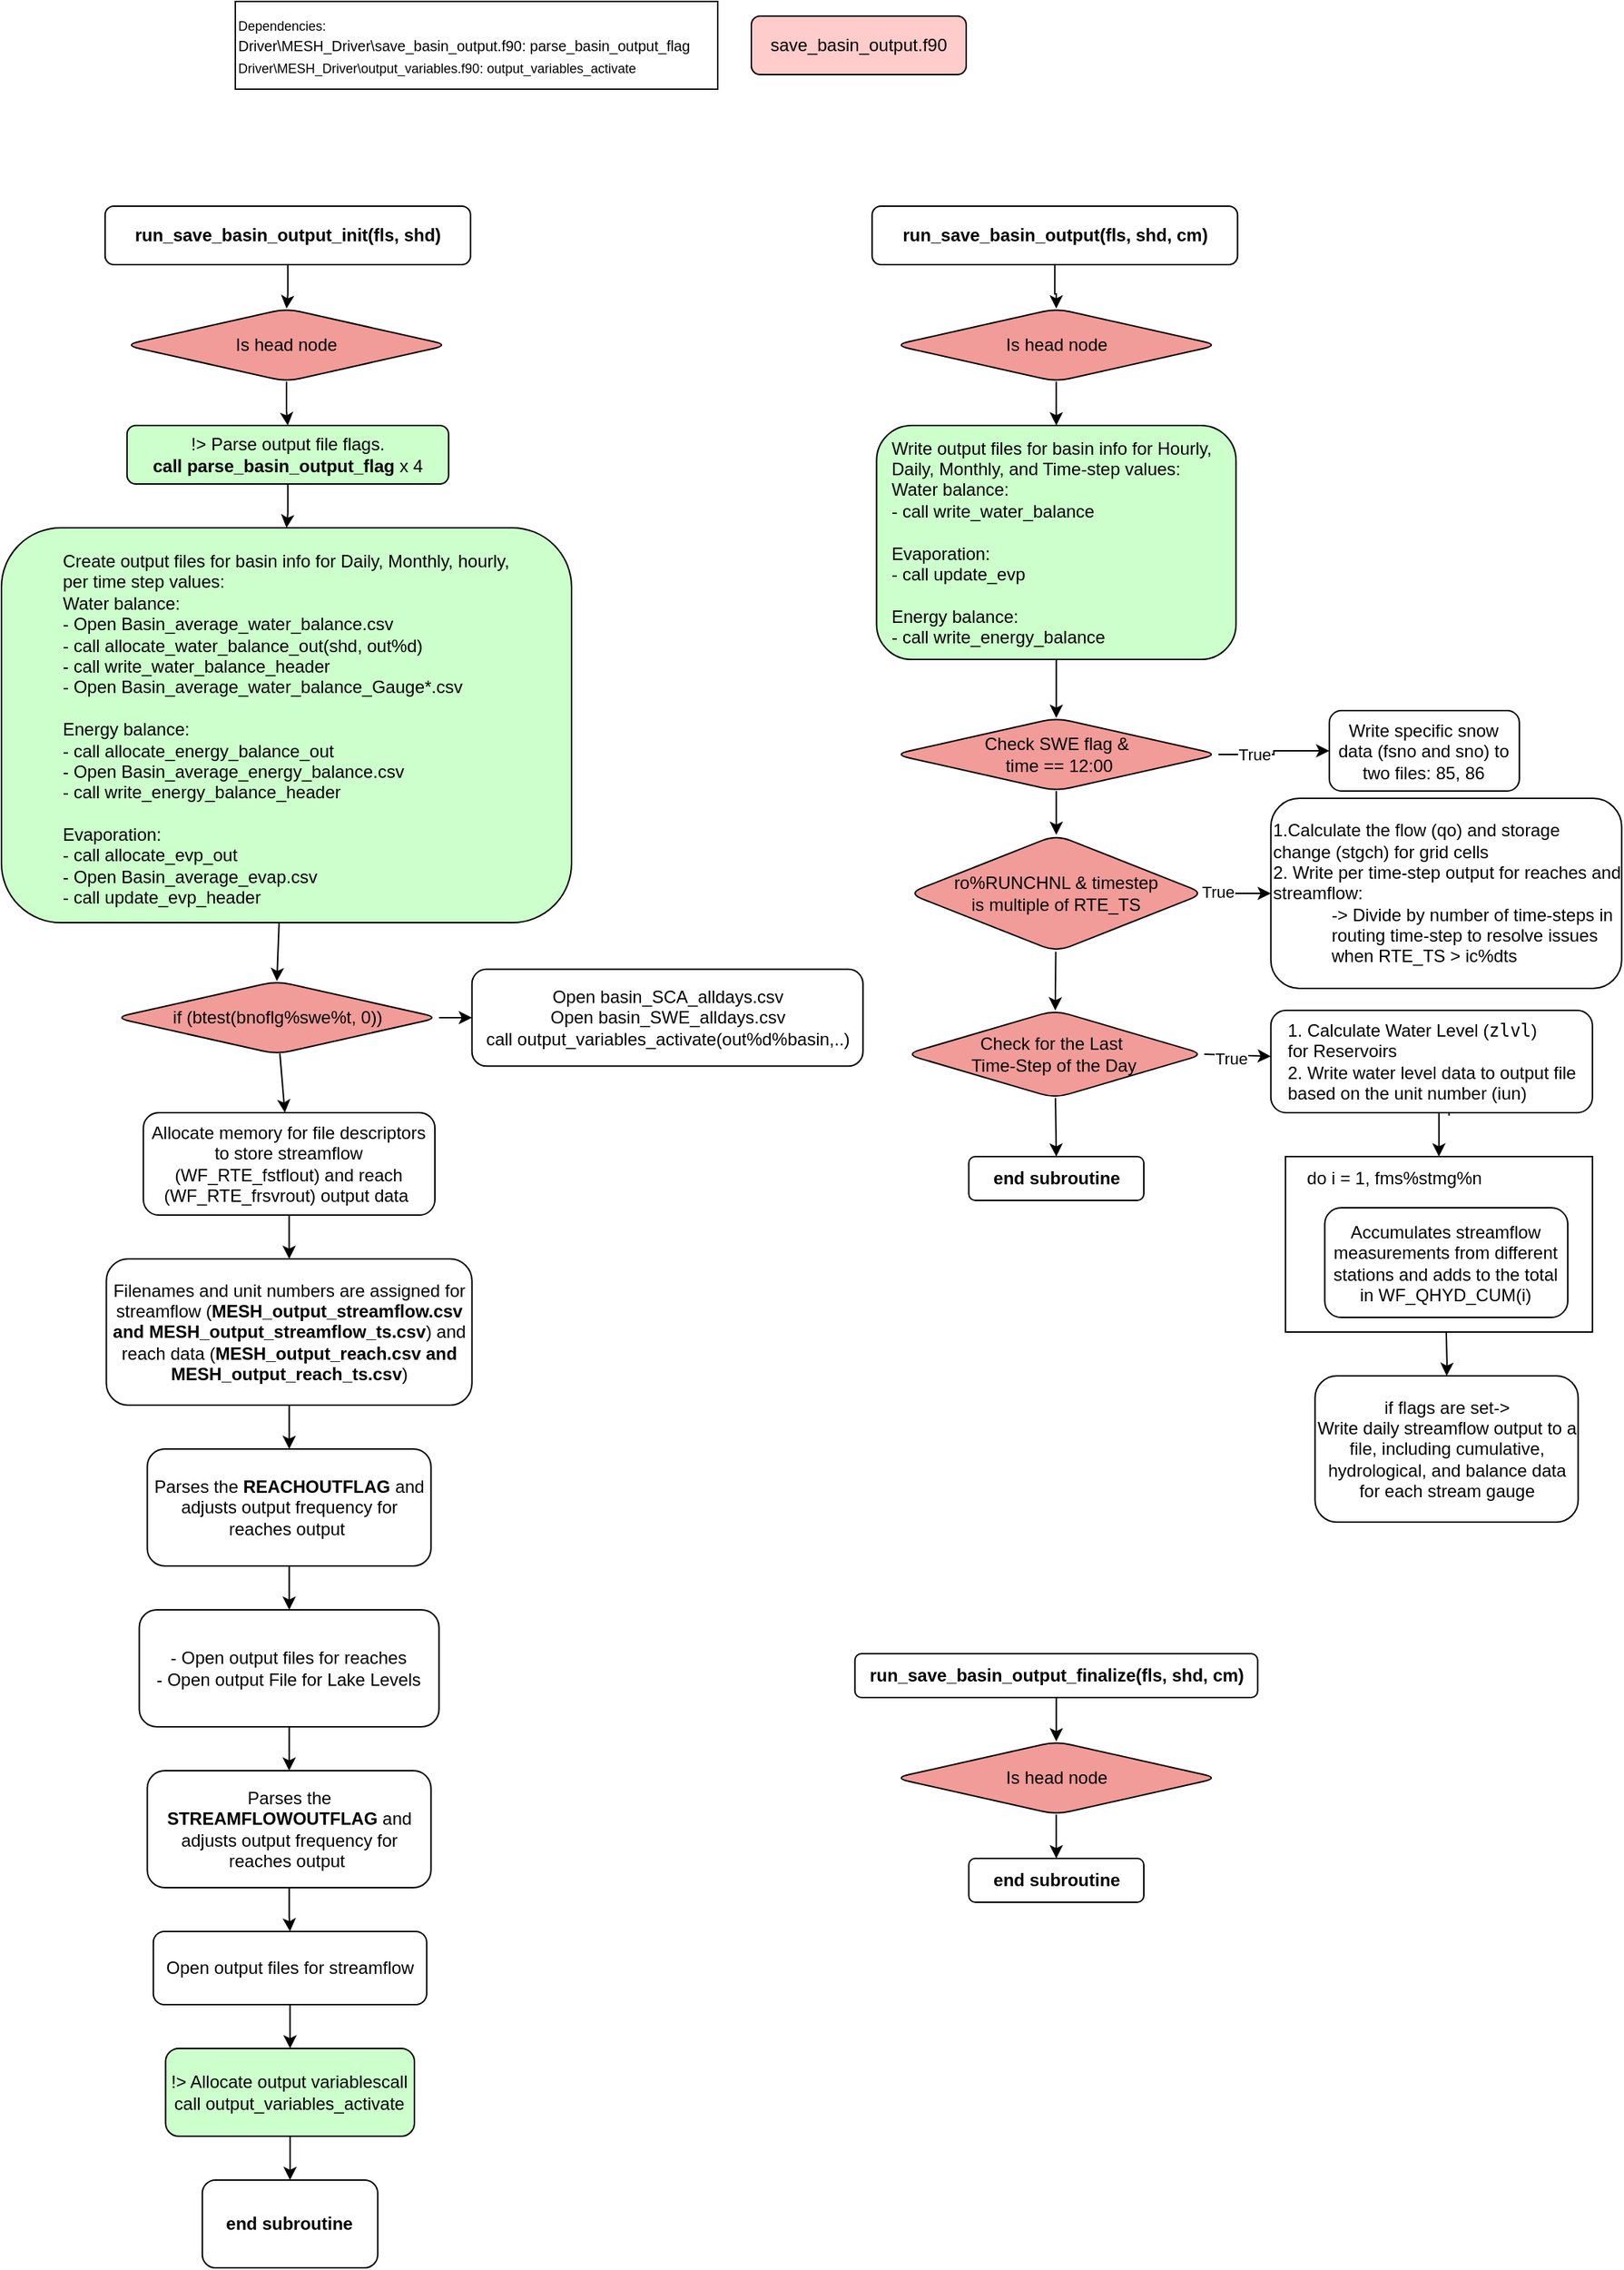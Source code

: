 <mxfile version="24.7.16">
  <diagram name="Page-1" id="w0_MHzU5yhoLpYj83sCf">
    <mxGraphModel dx="5015" dy="1873" grid="1" gridSize="10" guides="1" tooltips="1" connect="1" arrows="1" fold="1" page="1" pageScale="1" pageWidth="850" pageHeight="1100" math="0" shadow="0">
      <root>
        <mxCell id="0" />
        <mxCell id="1" parent="0" />
        <mxCell id="9-rDVwXnCRWYs8l1Yqpg-1" value="save_basin_output.f90" style="rounded=1;whiteSpace=wrap;html=1;fillColor=#FFCCCC;" parent="1" vertex="1">
          <mxGeometry x="363" y="20" width="147" height="40" as="geometry" />
        </mxCell>
        <mxCell id="9-rDVwXnCRWYs8l1Yqpg-5" style="edgeStyle=orthogonalEdgeStyle;rounded=0;orthogonalLoop=1;jettySize=auto;html=1;exitX=0.5;exitY=1;exitDx=0;exitDy=0;" parent="1" source="9-rDVwXnCRWYs8l1Yqpg-2" target="9-rDVwXnCRWYs8l1Yqpg-4" edge="1">
          <mxGeometry relative="1" as="geometry" />
        </mxCell>
        <mxCell id="9-rDVwXnCRWYs8l1Yqpg-2" value="run_save_basin_output_init(fls, shd)" style="rounded=1;whiteSpace=wrap;html=1;fontStyle=1" parent="1" vertex="1">
          <mxGeometry x="-79.1" y="150" width="250" height="40" as="geometry" />
        </mxCell>
        <mxCell id="9-rDVwXnCRWYs8l1Yqpg-3" value="&lt;div&gt;&lt;font style=&quot;font-size: 9px;&quot;&gt;Dependencies:&lt;/font&gt;&lt;/div&gt;&lt;div&gt;&lt;font style=&quot;&quot;&gt;&lt;font size=&quot;1&quot;&gt;Driver\MESH_Driver\save_basin_output.f90: parse_basin_output_flag&lt;/font&gt;&lt;br&gt;&lt;/font&gt;&lt;/div&gt;&lt;div&gt;&lt;font style=&quot;font-size: 9px;&quot;&gt;Driver\MESH_Driver\output_variables.f90: output_variables_activate&lt;/font&gt;&lt;br&gt;&lt;/div&gt;" style="rounded=0;whiteSpace=wrap;html=1;align=left;" parent="1" vertex="1">
          <mxGeometry x="10" y="10" width="330" height="60" as="geometry" />
        </mxCell>
        <mxCell id="9-rDVwXnCRWYs8l1Yqpg-8" style="edgeStyle=orthogonalEdgeStyle;rounded=0;orthogonalLoop=1;jettySize=auto;html=1;exitX=0.5;exitY=1;exitDx=0;exitDy=0;" parent="1" source="9-rDVwXnCRWYs8l1Yqpg-4" target="9-rDVwXnCRWYs8l1Yqpg-7" edge="1">
          <mxGeometry relative="1" as="geometry" />
        </mxCell>
        <mxCell id="9-rDVwXnCRWYs8l1Yqpg-4" value="&lt;span style=&quot;font-weight: normal;&quot;&gt;Is head node&lt;/span&gt;" style="rhombus;whiteSpace=wrap;html=1;rounded=1;fontStyle=1;fillColor=#F19C99;" parent="1" vertex="1">
          <mxGeometry x="-65.91" y="220" width="221.81" height="50" as="geometry" />
        </mxCell>
        <mxCell id="9-rDVwXnCRWYs8l1Yqpg-10" value="" style="edgeStyle=orthogonalEdgeStyle;rounded=0;orthogonalLoop=1;jettySize=auto;html=1;exitX=0.5;exitY=1;exitDx=0;exitDy=0;" parent="1" source="9-rDVwXnCRWYs8l1Yqpg-7" target="9-rDVwXnCRWYs8l1Yqpg-9" edge="1">
          <mxGeometry relative="1" as="geometry">
            <mxPoint x="40.9" y="360" as="sourcePoint" />
          </mxGeometry>
        </mxCell>
        <mxCell id="9-rDVwXnCRWYs8l1Yqpg-7" value="&lt;span style=&quot;font-weight: normal;&quot;&gt;!&amp;gt; Parse output file flags.&lt;/span&gt;&lt;div&gt;call parse_basin_output_flag&amp;nbsp;&lt;span style=&quot;font-weight: normal;&quot;&gt;x 4&lt;/span&gt;&lt;br&gt;&lt;/div&gt;" style="rounded=1;whiteSpace=wrap;html=1;fontStyle=1;fillColor=#CCFFCC;" parent="1" vertex="1">
          <mxGeometry x="-64.1" y="300" width="220" height="40" as="geometry" />
        </mxCell>
        <mxCell id="9-rDVwXnCRWYs8l1Yqpg-12" value="" style="group" parent="1" vertex="1" connectable="0">
          <mxGeometry x="-150" y="370" width="390" height="270" as="geometry" />
        </mxCell>
        <mxCell id="9-rDVwXnCRWYs8l1Yqpg-9" value="&lt;div&gt;&lt;div style=&quot;text-align: left;&quot;&gt;&lt;br&gt;&lt;/div&gt;&lt;/div&gt;" style="whiteSpace=wrap;html=1;fillColor=#CCFFCC;rounded=1;fontStyle=1;" parent="9-rDVwXnCRWYs8l1Yqpg-12" vertex="1">
          <mxGeometry width="390.0" height="270" as="geometry" />
        </mxCell>
        <mxCell id="9-rDVwXnCRWYs8l1Yqpg-11" value="&lt;div&gt;Create output files for basin info for Daily, Monthly, hourly, per time step values:&lt;/div&gt;&lt;div&gt;Water balance:&lt;/div&gt;&lt;div&gt;- Open Basin_average_water_balance.csv&lt;/div&gt;&lt;div&gt;- call allocate_water_balance_out(shd, out%d)&lt;/div&gt;&lt;div&gt;&lt;span style=&quot;background-color: initial;&quot;&gt;- call write_water_balance_header&lt;/span&gt;&lt;br&gt;&lt;/div&gt;&lt;div&gt;- Open Basin_average_water_balance_Gauge*.csv&lt;span style=&quot;background-color: initial;&quot;&gt;&lt;br&gt;&lt;/span&gt;&lt;/div&gt;&lt;div&gt;&lt;br&gt;&lt;/div&gt;&lt;div&gt;Energy balance:&lt;/div&gt;&lt;div&gt;- call allocate_energy_balance_out&lt;/div&gt;&lt;div&gt;- Open Basin_average_energy_balance.csv&lt;br&gt;&lt;/div&gt;&lt;div&gt;- call write_energy_balance_header&lt;/div&gt;&lt;div&gt;&lt;br&gt;&lt;/div&gt;&lt;div&gt;Evaporation:&lt;/div&gt;&lt;div&gt;- call allocate_evp_out&lt;br&gt;&lt;/div&gt;&lt;div&gt;- Open Basin_average_evap.csv&lt;br&gt;&lt;/div&gt;&lt;div&gt;- call update_evp_header&lt;/div&gt;&lt;div&gt;&lt;br&gt;&lt;/div&gt;" style="text;html=1;align=left;verticalAlign=middle;whiteSpace=wrap;rounded=0;" parent="9-rDVwXnCRWYs8l1Yqpg-12" vertex="1">
          <mxGeometry x="40.41" y="30.0" width="316.699" height="230" as="geometry" />
        </mxCell>
        <mxCell id="9-rDVwXnCRWYs8l1Yqpg-16" value="Open&amp;nbsp;basin_SCA_alldays.csv&lt;div&gt;Open&amp;nbsp;basin_SWE_alldays.csv&lt;br&gt;call output_variables_activate(out%d%basin,..)&lt;br&gt;&lt;/div&gt;" style="rounded=1;whiteSpace=wrap;html=1;" parent="1" vertex="1">
          <mxGeometry x="171.87" y="671.88" width="267.5" height="66.25" as="geometry" />
        </mxCell>
        <mxCell id="9-rDVwXnCRWYs8l1Yqpg-21" style="edgeStyle=orthogonalEdgeStyle;rounded=0;orthogonalLoop=1;jettySize=auto;html=1;exitX=1;exitY=0.5;exitDx=0;exitDy=0;entryX=0;entryY=0.5;entryDx=0;entryDy=0;" parent="1" source="9-rDVwXnCRWYs8l1Yqpg-17" target="9-rDVwXnCRWYs8l1Yqpg-16" edge="1">
          <mxGeometry relative="1" as="geometry" />
        </mxCell>
        <mxCell id="9-rDVwXnCRWYs8l1Yqpg-23" value="" style="rounded=0;orthogonalLoop=1;jettySize=auto;html=1;" parent="1" source="9-rDVwXnCRWYs8l1Yqpg-17" target="9-rDVwXnCRWYs8l1Yqpg-22" edge="1">
          <mxGeometry relative="1" as="geometry" />
        </mxCell>
        <mxCell id="9-rDVwXnCRWYs8l1Yqpg-17" value="&lt;span style=&quot;font-weight: 400;&quot;&gt;if (btest(bnoflg%swe%t, 0))&lt;/span&gt;" style="rhombus;whiteSpace=wrap;html=1;rounded=1;fontStyle=1;fillColor=#F19C99;" parent="1" vertex="1">
          <mxGeometry x="-72.48" y="680" width="221.81" height="50" as="geometry" />
        </mxCell>
        <mxCell id="9-rDVwXnCRWYs8l1Yqpg-20" style="rounded=0;orthogonalLoop=1;jettySize=auto;html=1;entryX=0.5;entryY=0;entryDx=0;entryDy=0;" parent="1" source="9-rDVwXnCRWYs8l1Yqpg-9" target="9-rDVwXnCRWYs8l1Yqpg-17" edge="1">
          <mxGeometry relative="1" as="geometry" />
        </mxCell>
        <mxCell id="9-rDVwXnCRWYs8l1Yqpg-25" value="" style="edgeStyle=orthogonalEdgeStyle;rounded=0;orthogonalLoop=1;jettySize=auto;html=1;" parent="1" source="9-rDVwXnCRWYs8l1Yqpg-22" target="9-rDVwXnCRWYs8l1Yqpg-24" edge="1">
          <mxGeometry relative="1" as="geometry" />
        </mxCell>
        <mxCell id="9-rDVwXnCRWYs8l1Yqpg-22" value="&lt;div&gt;&lt;span style=&quot;font-weight: 400;&quot;&gt;Allocate memory for file descriptors to store streamflow (&lt;/span&gt;&lt;span style=&quot;background-color: initial; font-weight: 400;&quot;&gt;WF_RTE_fstflout)&amp;nbsp;&lt;/span&gt;&lt;span style=&quot;font-weight: 400; background-color: initial;&quot;&gt;and reach (&lt;/span&gt;&lt;span style=&quot;background-color: initial; font-weight: 400;&quot;&gt;WF_RTE_frsvrout)&lt;/span&gt;&lt;span style=&quot;background-color: initial; font-weight: 400;&quot;&gt;&amp;nbsp;output data&amp;nbsp;&lt;/span&gt;&lt;/div&gt;" style="whiteSpace=wrap;html=1;fillColor=#FFFFFF;rounded=1;fontStyle=1;" parent="1" vertex="1">
          <mxGeometry x="-52.91" y="770" width="199.43" height="70" as="geometry" />
        </mxCell>
        <mxCell id="9-rDVwXnCRWYs8l1Yqpg-27" value="" style="edgeStyle=orthogonalEdgeStyle;rounded=0;orthogonalLoop=1;jettySize=auto;html=1;" parent="1" source="9-rDVwXnCRWYs8l1Yqpg-24" target="9-rDVwXnCRWYs8l1Yqpg-26" edge="1">
          <mxGeometry relative="1" as="geometry" />
        </mxCell>
        <mxCell id="9-rDVwXnCRWYs8l1Yqpg-24" value="&lt;span style=&quot;font-weight: normal;&quot;&gt;Filenames and unit numbers are assigned for streamflow (&lt;/span&gt;MESH_output_streamflow.csv and MESH_output_streamflow_ts.csv&lt;span style=&quot;font-weight: normal;&quot;&gt;) and reach data (&lt;/span&gt;MESH_output_reach.csv and MESH_output_reach_ts.csv&lt;span style=&quot;font-weight: normal;&quot;&gt;)&lt;/span&gt;" style="whiteSpace=wrap;html=1;fillColor=#FFFFFF;rounded=1;fontStyle=1;" parent="1" vertex="1">
          <mxGeometry x="-78.25" y="870" width="250.12" height="100" as="geometry" />
        </mxCell>
        <mxCell id="9-rDVwXnCRWYs8l1Yqpg-29" value="" style="edgeStyle=orthogonalEdgeStyle;rounded=0;orthogonalLoop=1;jettySize=auto;html=1;" parent="1" source="9-rDVwXnCRWYs8l1Yqpg-26" target="9-rDVwXnCRWYs8l1Yqpg-28" edge="1">
          <mxGeometry relative="1" as="geometry" />
        </mxCell>
        <mxCell id="9-rDVwXnCRWYs8l1Yqpg-26" value="&lt;span style=&quot;font-weight: normal;&quot;&gt;Parses the&lt;/span&gt; REACHOUTFLAG &lt;span style=&quot;font-weight: normal;&quot;&gt;and adjusts output frequency for reaches output&amp;nbsp;&lt;/span&gt;" style="whiteSpace=wrap;html=1;fillColor=#FFFFFF;rounded=1;fontStyle=1;" parent="1" vertex="1">
          <mxGeometry x="-50.24" y="1000" width="194.09" height="80" as="geometry" />
        </mxCell>
        <mxCell id="9-rDVwXnCRWYs8l1Yqpg-31" style="edgeStyle=orthogonalEdgeStyle;rounded=0;orthogonalLoop=1;jettySize=auto;html=1;entryX=0.5;entryY=0;entryDx=0;entryDy=0;" parent="1" source="9-rDVwXnCRWYs8l1Yqpg-28" target="9-rDVwXnCRWYs8l1Yqpg-30" edge="1">
          <mxGeometry relative="1" as="geometry" />
        </mxCell>
        <mxCell id="9-rDVwXnCRWYs8l1Yqpg-28" value="&lt;span style=&quot;font-weight: normal;&quot;&gt;- Open output files for reaches&lt;/span&gt;&lt;div&gt;&lt;span style=&quot;font-weight: 400;&quot;&gt;- Open output File for Lake Levels&lt;/span&gt;&lt;br&gt;&lt;/div&gt;" style="whiteSpace=wrap;html=1;fillColor=#FFFFFF;rounded=1;fontStyle=1;" parent="1" vertex="1">
          <mxGeometry x="-55.72" y="1110" width="205.05" height="80" as="geometry" />
        </mxCell>
        <mxCell id="9-rDVwXnCRWYs8l1Yqpg-33" style="edgeStyle=orthogonalEdgeStyle;rounded=0;orthogonalLoop=1;jettySize=auto;html=1;entryX=0.5;entryY=0;entryDx=0;entryDy=0;" parent="1" source="9-rDVwXnCRWYs8l1Yqpg-30" target="9-rDVwXnCRWYs8l1Yqpg-32" edge="1">
          <mxGeometry relative="1" as="geometry" />
        </mxCell>
        <mxCell id="9-rDVwXnCRWYs8l1Yqpg-30" value="&lt;span style=&quot;font-weight: normal;&quot;&gt;Parses the&lt;/span&gt; STREAMFLOWOUTFLAG&amp;nbsp;&lt;span style=&quot;font-weight: normal;&quot;&gt;and adjusts output frequency for reaches output&amp;nbsp;&lt;/span&gt;" style="whiteSpace=wrap;html=1;fillColor=#FFFFFF;rounded=1;fontStyle=1;" parent="1" vertex="1">
          <mxGeometry x="-50.24" y="1220" width="194.09" height="80" as="geometry" />
        </mxCell>
        <mxCell id="9-rDVwXnCRWYs8l1Yqpg-35" value="" style="edgeStyle=orthogonalEdgeStyle;rounded=0;orthogonalLoop=1;jettySize=auto;html=1;" parent="1" source="9-rDVwXnCRWYs8l1Yqpg-32" target="9-rDVwXnCRWYs8l1Yqpg-34" edge="1">
          <mxGeometry relative="1" as="geometry" />
        </mxCell>
        <mxCell id="9-rDVwXnCRWYs8l1Yqpg-32" value="&lt;span style=&quot;font-weight: normal;&quot;&gt;Open output files for streamflow&lt;/span&gt;" style="whiteSpace=wrap;html=1;fillColor=#FFFFFF;rounded=1;fontStyle=1;" parent="1" vertex="1">
          <mxGeometry x="-46.1" y="1330" width="187" height="50" as="geometry" />
        </mxCell>
        <mxCell id="9-rDVwXnCRWYs8l1Yqpg-37" value="" style="edgeStyle=orthogonalEdgeStyle;rounded=0;orthogonalLoop=1;jettySize=auto;html=1;" parent="1" source="9-rDVwXnCRWYs8l1Yqpg-34" target="9-rDVwXnCRWYs8l1Yqpg-36" edge="1">
          <mxGeometry relative="1" as="geometry" />
        </mxCell>
        <mxCell id="9-rDVwXnCRWYs8l1Yqpg-34" value="&lt;div&gt;&lt;span style=&quot;background-color: initial; font-weight: 400;&quot;&gt;!&amp;gt; Allocate output variables&lt;/span&gt;&lt;span style=&quot;background-color: initial; font-weight: normal;&quot;&gt;call call output_variables_activate&lt;/span&gt;&lt;br&gt;&lt;/div&gt;" style="whiteSpace=wrap;html=1;fillColor=#CCFFCC;rounded=1;fontStyle=1;" parent="1" vertex="1">
          <mxGeometry x="-37.73" y="1410" width="170.25" height="60" as="geometry" />
        </mxCell>
        <mxCell id="9-rDVwXnCRWYs8l1Yqpg-36" value="end subroutine" style="whiteSpace=wrap;html=1;fillColor=#FFFFFF;rounded=1;fontStyle=1;" parent="1" vertex="1">
          <mxGeometry x="-12.595" y="1500" width="120" height="60" as="geometry" />
        </mxCell>
        <mxCell id="9KzlO99Tqn9GJHwrOFUh-31" style="edgeStyle=orthogonalEdgeStyle;rounded=0;orthogonalLoop=1;jettySize=auto;html=1;exitX=0.5;exitY=1;exitDx=0;exitDy=0;" parent="1" source="9KzlO99Tqn9GJHwrOFUh-32" target="9KzlO99Tqn9GJHwrOFUh-34" edge="1">
          <mxGeometry relative="1" as="geometry" />
        </mxCell>
        <mxCell id="9KzlO99Tqn9GJHwrOFUh-32" value="run_save_basin_output(fls, shd, cm)" style="rounded=1;whiteSpace=wrap;html=1;fontStyle=1" parent="1" vertex="1">
          <mxGeometry x="445.64" y="150" width="250" height="40" as="geometry" />
        </mxCell>
        <mxCell id="9KzlO99Tqn9GJHwrOFUh-33" value="" style="edgeStyle=orthogonalEdgeStyle;rounded=0;orthogonalLoop=1;jettySize=auto;html=1;entryX=0.5;entryY=0;entryDx=0;entryDy=0;" parent="1" source="9KzlO99Tqn9GJHwrOFUh-34" target="9KzlO99Tqn9GJHwrOFUh-36" edge="1">
          <mxGeometry relative="1" as="geometry">
            <mxPoint x="593.4" y="300" as="targetPoint" />
          </mxGeometry>
        </mxCell>
        <mxCell id="9KzlO99Tqn9GJHwrOFUh-34" value="&lt;span style=&quot;font-weight: normal;&quot;&gt;Is head node&lt;/span&gt;" style="rhombus;whiteSpace=wrap;html=1;rounded=1;fontStyle=1;fillColor=#F19C99;" parent="1" vertex="1">
          <mxGeometry x="460.72" y="220" width="221.81" height="50" as="geometry" />
        </mxCell>
        <mxCell id="9KzlO99Tqn9GJHwrOFUh-35" value="" style="group;fillColor=#FFFFFF;" parent="1" vertex="1" connectable="0">
          <mxGeometry x="448.68" y="300" width="245.9" height="160" as="geometry" />
        </mxCell>
        <mxCell id="9KzlO99Tqn9GJHwrOFUh-36" value="&lt;div&gt;&lt;br&gt;&lt;/div&gt;" style="rounded=1;whiteSpace=wrap;html=1;fontStyle=1;fillColor=#CCFFCC;" parent="9KzlO99Tqn9GJHwrOFUh-35" vertex="1">
          <mxGeometry width="245.9" height="160" as="geometry" />
        </mxCell>
        <mxCell id="9KzlO99Tqn9GJHwrOFUh-37" value="&lt;div&gt;Write output files for basin info for&amp;nbsp;&lt;span style=&quot;background-color: initial;&quot;&gt;Hourly,&amp;nbsp;&lt;/span&gt;&lt;/div&gt;&lt;div&gt;&lt;span style=&quot;background-color: initial;&quot;&gt;Daily, Monthly, and Time-step values:&lt;/span&gt;&lt;/div&gt;&lt;div&gt;Water balance:&lt;/div&gt;&lt;div&gt;- call write_water_balance&lt;/div&gt;&lt;div&gt;&lt;br&gt;&lt;/div&gt;&lt;div&gt;&lt;div&gt;Evaporation:&lt;/div&gt;&lt;div&gt;- call&amp;nbsp;update_evp&lt;/div&gt;&lt;/div&gt;&lt;div&gt;&lt;br&gt;&lt;/div&gt;&lt;div&gt;Energy balance:&lt;/div&gt;&lt;div&gt;-&amp;nbsp;&lt;span style=&quot;background-color: initial;&quot;&gt;call write_energy_balance&lt;/span&gt;&lt;/div&gt;" style="text;html=1;align=left;verticalAlign=middle;whiteSpace=wrap;rounded=0;" parent="9KzlO99Tqn9GJHwrOFUh-35" vertex="1">
          <mxGeometry x="8.782" y="9.412" width="228.336" height="141.176" as="geometry" />
        </mxCell>
        <mxCell id="9KzlO99Tqn9GJHwrOFUh-38" value="" style="edgeStyle=orthogonalEdgeStyle;rounded=0;orthogonalLoop=1;jettySize=auto;html=1;" parent="1" source="9KzlO99Tqn9GJHwrOFUh-41" target="9KzlO99Tqn9GJHwrOFUh-43" edge="1">
          <mxGeometry relative="1" as="geometry" />
        </mxCell>
        <mxCell id="9KzlO99Tqn9GJHwrOFUh-39" value="True" style="edgeLabel;html=1;align=center;verticalAlign=middle;resizable=0;points=[];" parent="9KzlO99Tqn9GJHwrOFUh-38" vertex="1" connectable="0">
          <mxGeometry x="-0.382" relative="1" as="geometry">
            <mxPoint as="offset" />
          </mxGeometry>
        </mxCell>
        <mxCell id="9KzlO99Tqn9GJHwrOFUh-40" style="rounded=0;orthogonalLoop=1;jettySize=auto;html=1;entryX=0.5;entryY=0;entryDx=0;entryDy=0;" parent="1" source="9KzlO99Tqn9GJHwrOFUh-41" target="9KzlO99Tqn9GJHwrOFUh-46" edge="1">
          <mxGeometry relative="1" as="geometry" />
        </mxCell>
        <mxCell id="9KzlO99Tqn9GJHwrOFUh-41" value="&lt;span style=&quot;font-weight: normal;&quot;&gt;Check SWE flag &amp;amp;&lt;/span&gt;&lt;div&gt;&lt;span style=&quot;font-weight: normal;&quot;&gt;&amp;nbsp;time == 12:00&lt;/span&gt;&lt;/div&gt;" style="rhombus;whiteSpace=wrap;html=1;rounded=1;fontStyle=1;fillColor=#F19C99;" parent="1" vertex="1">
          <mxGeometry x="460.72" y="500" width="221.81" height="50" as="geometry" />
        </mxCell>
        <mxCell id="9KzlO99Tqn9GJHwrOFUh-42" style="edgeStyle=orthogonalEdgeStyle;rounded=0;orthogonalLoop=1;jettySize=auto;html=1;entryX=0.5;entryY=0;entryDx=0;entryDy=0;" parent="1" source="9KzlO99Tqn9GJHwrOFUh-36" target="9KzlO99Tqn9GJHwrOFUh-41" edge="1">
          <mxGeometry relative="1" as="geometry" />
        </mxCell>
        <mxCell id="9KzlO99Tqn9GJHwrOFUh-43" value="&lt;span style=&quot;font-weight: normal;&quot;&gt;Write specific snow data (fsno and sno) to two files: 85, 86&lt;/span&gt;" style="whiteSpace=wrap;html=1;fillColor=#FFFFFF;rounded=1;fontStyle=1;" parent="1" vertex="1">
          <mxGeometry x="758.4" y="495" width="130.01" height="55" as="geometry" />
        </mxCell>
        <mxCell id="9KzlO99Tqn9GJHwrOFUh-44" value="" style="edgeStyle=orthogonalEdgeStyle;rounded=0;orthogonalLoop=1;jettySize=auto;html=1;" parent="1" source="9KzlO99Tqn9GJHwrOFUh-46" target="9KzlO99Tqn9GJHwrOFUh-47" edge="1">
          <mxGeometry relative="1" as="geometry" />
        </mxCell>
        <mxCell id="9KzlO99Tqn9GJHwrOFUh-63" value="True" style="edgeLabel;html=1;align=center;verticalAlign=middle;resizable=0;points=[];" parent="9KzlO99Tqn9GJHwrOFUh-44" vertex="1" connectable="0">
          <mxGeometry x="-0.625" y="1" relative="1" as="geometry">
            <mxPoint as="offset" />
          </mxGeometry>
        </mxCell>
        <mxCell id="9KzlO99Tqn9GJHwrOFUh-45" value="" style="rounded=0;orthogonalLoop=1;jettySize=auto;html=1;" parent="1" source="9KzlO99Tqn9GJHwrOFUh-46" target="9KzlO99Tqn9GJHwrOFUh-50" edge="1">
          <mxGeometry relative="1" as="geometry" />
        </mxCell>
        <mxCell id="9KzlO99Tqn9GJHwrOFUh-46" value="&lt;span style=&quot;font-weight: 400;&quot;&gt;ro%RUNCHNL &amp;amp;&amp;nbsp;&lt;/span&gt;&lt;span style=&quot;background-color: initial; font-weight: 400;&quot;&gt;timestep&lt;/span&gt;&lt;div&gt;&lt;span style=&quot;background-color: initial; font-weight: 400;&quot;&gt;&amp;nbsp;is multiple of&amp;nbsp;&lt;/span&gt;&lt;span style=&quot;background-color: initial; font-weight: 400;&quot;&gt;RTE_TS&lt;/span&gt;&lt;span style=&quot;background-color: initial; font-weight: 400;&quot;&gt;&amp;nbsp;&lt;/span&gt;&lt;/div&gt;" style="rhombus;whiteSpace=wrap;html=1;rounded=1;fontStyle=1;fillColor=#F19C99;" parent="1" vertex="1">
          <mxGeometry x="470.37" y="580" width="202.5" height="80" as="geometry" />
        </mxCell>
        <mxCell id="9KzlO99Tqn9GJHwrOFUh-47" value="&lt;span style=&quot;font-weight: normal;&quot;&gt;1.Calculate the flow (qo) and storage change (stgch) for grid cells&lt;/span&gt;&lt;div&gt;&lt;span style=&quot;font-weight: normal;&quot;&gt;2. &lt;/span&gt;&lt;span style=&quot;font-weight: 400;&quot;&gt;Write per time-step output for reaches and streamflow:&lt;/span&gt;&lt;br&gt;&lt;/div&gt;&lt;blockquote style=&quot;margin: 0 0 0 40px; border: none; padding: 0px;&quot;&gt;&lt;div&gt;&lt;span style=&quot;background-color: initial; font-weight: 400;&quot;&gt;-&amp;gt; Divide by number of time-steps in routing time-step to resolve issues when RTE_TS &amp;gt; ic%dts&lt;/span&gt;&lt;/div&gt;&lt;/blockquote&gt;" style="whiteSpace=wrap;html=1;fillColor=#FFFFFF;rounded=1;fontStyle=1;align=left;" parent="1" vertex="1">
          <mxGeometry x="718.4" y="555" width="240" height="130" as="geometry" />
        </mxCell>
        <mxCell id="9KzlO99Tqn9GJHwrOFUh-48" value="" style="edgeStyle=orthogonalEdgeStyle;rounded=0;orthogonalLoop=1;jettySize=auto;html=1;entryX=0.5;entryY=0;entryDx=0;entryDy=0;exitX=0.533;exitY=1.029;exitDx=0;exitDy=0;exitPerimeter=0;" parent="1" source="9KzlO99Tqn9GJHwrOFUh-53" target="9KzlO99Tqn9GJHwrOFUh-56" edge="1">
          <mxGeometry relative="1" as="geometry">
            <Array as="points">
              <mxPoint x="840.4" y="770" />
              <mxPoint x="833.4" y="770" />
            </Array>
          </mxGeometry>
        </mxCell>
        <mxCell id="9KzlO99Tqn9GJHwrOFUh-49" style="rounded=0;orthogonalLoop=1;jettySize=auto;html=1;entryX=0.5;entryY=0;entryDx=0;entryDy=0;" parent="1" source="9KzlO99Tqn9GJHwrOFUh-50" target="9KzlO99Tqn9GJHwrOFUh-61" edge="1">
          <mxGeometry relative="1" as="geometry" />
        </mxCell>
        <mxCell id="9KzlO99Tqn9GJHwrOFUh-50" value="&lt;span style=&quot;font-weight: 400;&quot;&gt;Check for the Last&amp;nbsp;&lt;/span&gt;&lt;div&gt;&lt;span style=&quot;font-weight: 400;&quot;&gt;Time-Step of the Day&lt;/span&gt;&lt;/div&gt;" style="rhombus;whiteSpace=wrap;html=1;rounded=1;fontStyle=1;fillColor=#F19C99;" parent="1" vertex="1">
          <mxGeometry x="468.4" y="700" width="204.47" height="60" as="geometry" />
        </mxCell>
        <mxCell id="9KzlO99Tqn9GJHwrOFUh-51" value="" style="group" parent="1" vertex="1" connectable="0">
          <mxGeometry x="718.4" y="700" width="220" height="75" as="geometry" />
        </mxCell>
        <mxCell id="9KzlO99Tqn9GJHwrOFUh-52" value="" style="whiteSpace=wrap;html=1;fillColor=#FFFFFF;rounded=1;fontStyle=1;" parent="9KzlO99Tqn9GJHwrOFUh-51" vertex="1">
          <mxGeometry width="220" height="70" as="geometry" />
        </mxCell>
        <mxCell id="9KzlO99Tqn9GJHwrOFUh-53" value="1. Calculate Water Level (&lt;code&gt;zlvl&lt;/code&gt;) for&amp;nbsp;Reservoirs&lt;div&gt;2. Write water level data to output file based on the unit number (iun)&lt;/div&gt;" style="text;whiteSpace=wrap;html=1;" parent="9KzlO99Tqn9GJHwrOFUh-51" vertex="1">
          <mxGeometry x="10" width="210" height="70" as="geometry" />
        </mxCell>
        <mxCell id="9KzlO99Tqn9GJHwrOFUh-54" value="" style="rounded=0;orthogonalLoop=1;jettySize=auto;html=1;exitX=1;exitY=0.5;exitDx=0;exitDy=0;" parent="1" source="9KzlO99Tqn9GJHwrOFUh-50" target="9KzlO99Tqn9GJHwrOFUh-52" edge="1">
          <mxGeometry relative="1" as="geometry" />
        </mxCell>
        <mxCell id="9KzlO99Tqn9GJHwrOFUh-62" value="True" style="edgeLabel;html=1;align=center;verticalAlign=middle;resizable=0;points=[];" parent="9KzlO99Tqn9GJHwrOFUh-54" vertex="1" connectable="0">
          <mxGeometry x="-0.227" y="-2" relative="1" as="geometry">
            <mxPoint as="offset" />
          </mxGeometry>
        </mxCell>
        <mxCell id="9KzlO99Tqn9GJHwrOFUh-55" value="" style="group" parent="1" vertex="1" connectable="0">
          <mxGeometry x="728.4" y="800" width="210" height="120" as="geometry" />
        </mxCell>
        <mxCell id="9KzlO99Tqn9GJHwrOFUh-56" value="" style="rounded=0;whiteSpace=wrap;html=1;" parent="9KzlO99Tqn9GJHwrOFUh-55" vertex="1">
          <mxGeometry width="210" height="120" as="geometry" />
        </mxCell>
        <mxCell id="9KzlO99Tqn9GJHwrOFUh-57" value="&lt;span style=&quot;font-weight: normal;&quot;&gt;Accumulates&amp;nbsp;streamflow measurements from different stations and adds to the total in&amp;nbsp;&lt;/span&gt;&lt;span style=&quot;font-weight: 400;&quot;&gt;WF_QHYD_CUM(i)&lt;/span&gt;" style="whiteSpace=wrap;html=1;fillColor=#FFFFFF;rounded=1;fontStyle=1;" parent="9KzlO99Tqn9GJHwrOFUh-55" vertex="1">
          <mxGeometry x="26.88" y="35" width="166.25" height="75" as="geometry" />
        </mxCell>
        <mxCell id="9KzlO99Tqn9GJHwrOFUh-58" value="do i = 1, fms%stmg%n" style="text;html=1;align=center;verticalAlign=middle;whiteSpace=wrap;rounded=0;" parent="9KzlO99Tqn9GJHwrOFUh-55" vertex="1">
          <mxGeometry x="10" y="10" width="130" height="10" as="geometry" />
        </mxCell>
        <mxCell id="9KzlO99Tqn9GJHwrOFUh-59" value="&lt;span style=&quot;font-weight: normal;&quot;&gt;if flags are set-&amp;gt;&lt;/span&gt;&lt;div&gt;&lt;span style=&quot;font-weight: normal;&quot;&gt;Write daily streamflow output to a file, including cumulative, hydrological, and balance data for each stream gauge&lt;/span&gt;&lt;/div&gt;" style="whiteSpace=wrap;html=1;fillColor=#FFFFFF;rounded=1;fontStyle=1;" parent="1" vertex="1">
          <mxGeometry x="748.65" y="950" width="180" height="100" as="geometry" />
        </mxCell>
        <mxCell id="9KzlO99Tqn9GJHwrOFUh-60" value="" style="edgeStyle=orthogonalEdgeStyle;rounded=0;orthogonalLoop=1;jettySize=auto;html=1;" parent="1" target="9KzlO99Tqn9GJHwrOFUh-59" edge="1">
          <mxGeometry relative="1" as="geometry">
            <mxPoint x="838.4" y="920" as="sourcePoint" />
          </mxGeometry>
        </mxCell>
        <mxCell id="9KzlO99Tqn9GJHwrOFUh-61" value="end subroutine" style="whiteSpace=wrap;html=1;fillColor=#FFFFFF;rounded=1;fontStyle=1;" parent="1" vertex="1">
          <mxGeometry x="511.75" y="800" width="119.75" height="30" as="geometry" />
        </mxCell>
        <mxCell id="zi3ft5lHC8oUhdnwYnMt-3" style="edgeStyle=orthogonalEdgeStyle;rounded=0;orthogonalLoop=1;jettySize=auto;html=1;entryX=0.5;entryY=0;entryDx=0;entryDy=0;" edge="1" parent="1" source="zi3ft5lHC8oUhdnwYnMt-1" target="zi3ft5lHC8oUhdnwYnMt-2">
          <mxGeometry relative="1" as="geometry" />
        </mxCell>
        <mxCell id="zi3ft5lHC8oUhdnwYnMt-1" value="run_save_basin_output_finalize(fls, shd, cm)" style="rounded=1;whiteSpace=wrap;html=1;fontStyle=1" vertex="1" parent="1">
          <mxGeometry x="433.86" y="1140" width="275.53" height="30" as="geometry" />
        </mxCell>
        <mxCell id="zi3ft5lHC8oUhdnwYnMt-5" style="edgeStyle=orthogonalEdgeStyle;rounded=0;orthogonalLoop=1;jettySize=auto;html=1;entryX=0.5;entryY=0;entryDx=0;entryDy=0;" edge="1" parent="1" source="zi3ft5lHC8oUhdnwYnMt-2" target="zi3ft5lHC8oUhdnwYnMt-4">
          <mxGeometry relative="1" as="geometry" />
        </mxCell>
        <mxCell id="zi3ft5lHC8oUhdnwYnMt-2" value="&lt;span style=&quot;font-weight: normal;&quot;&gt;Is head node&lt;/span&gt;" style="rhombus;whiteSpace=wrap;html=1;rounded=1;fontStyle=1;fillColor=#F19C99;" vertex="1" parent="1">
          <mxGeometry x="460.72" y="1200" width="221.81" height="50" as="geometry" />
        </mxCell>
        <mxCell id="zi3ft5lHC8oUhdnwYnMt-4" value="end subroutine" style="whiteSpace=wrap;html=1;fillColor=#FFFFFF;rounded=1;fontStyle=1;" vertex="1" parent="1">
          <mxGeometry x="511.75" y="1280" width="119.75" height="30" as="geometry" />
        </mxCell>
      </root>
    </mxGraphModel>
  </diagram>
</mxfile>
